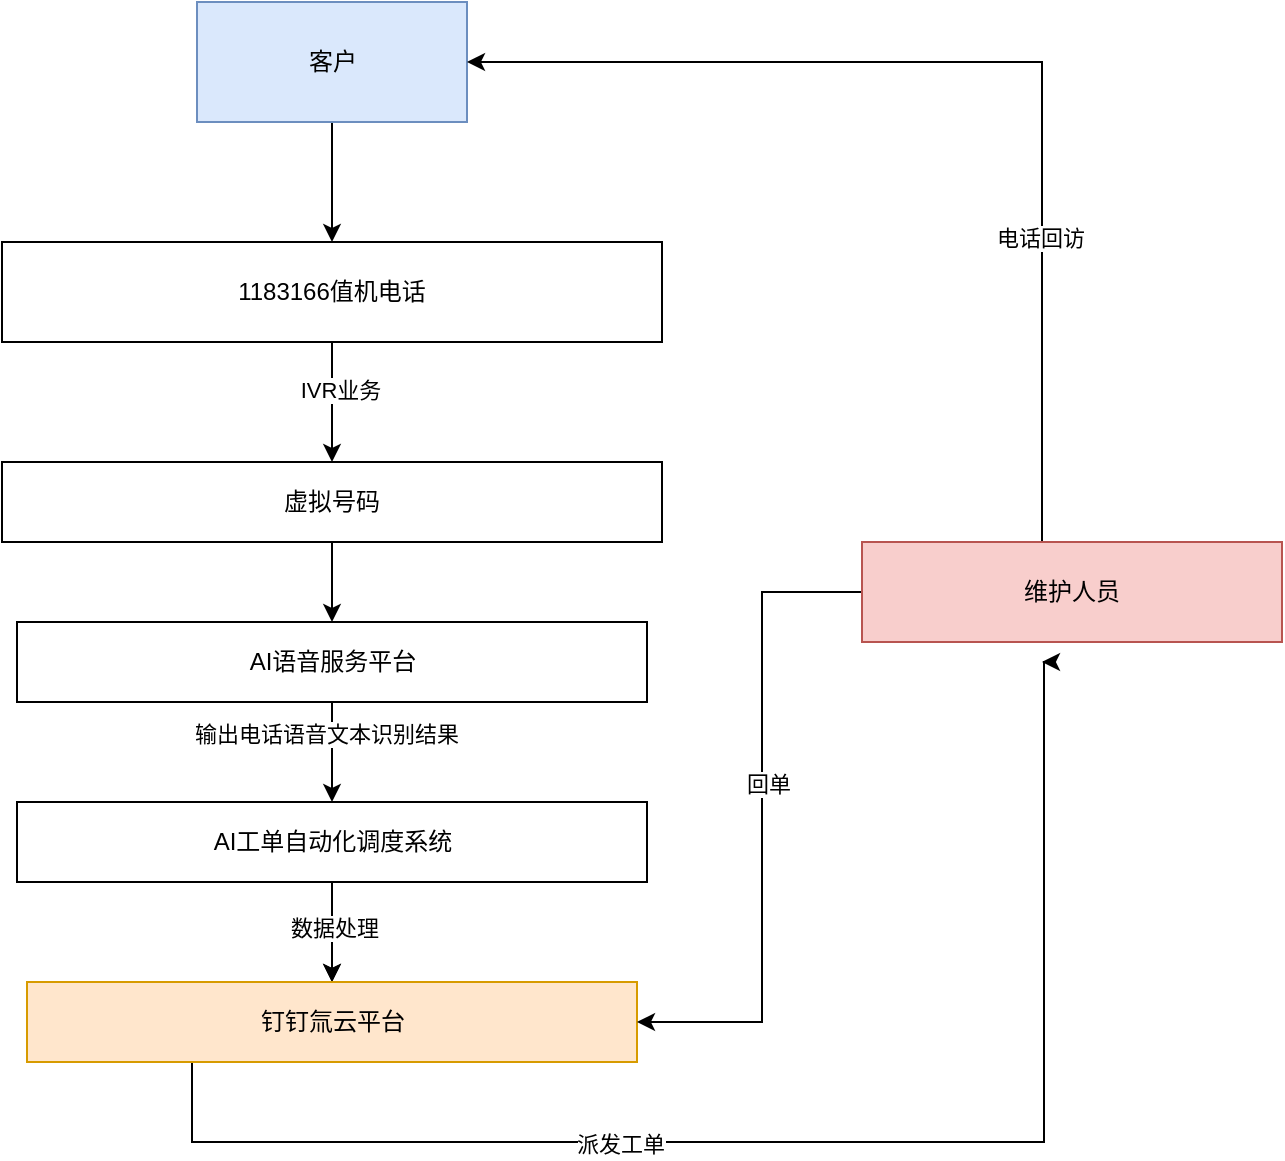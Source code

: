 <mxfile version="26.0.16">
  <diagram name="第 1 页" id="fc2qWwKT_eQD3knXw0V4">
    <mxGraphModel dx="2074" dy="1116" grid="1" gridSize="10" guides="1" tooltips="1" connect="1" arrows="1" fold="1" page="1" pageScale="1" pageWidth="827" pageHeight="1169" math="0" shadow="0">
      <root>
        <mxCell id="0" />
        <mxCell id="1" parent="0" />
        <mxCell id="4X-aNIErhXsaIUGD21-c-5" value="" style="edgeStyle=orthogonalEdgeStyle;rounded=0;orthogonalLoop=1;jettySize=auto;html=1;" edge="1" parent="1" source="4X-aNIErhXsaIUGD21-c-2" target="4X-aNIErhXsaIUGD21-c-4">
          <mxGeometry relative="1" as="geometry" />
        </mxCell>
        <mxCell id="4X-aNIErhXsaIUGD21-c-6" value="IVR业务" style="edgeLabel;html=1;align=center;verticalAlign=middle;resizable=0;points=[];" vertex="1" connectable="0" parent="4X-aNIErhXsaIUGD21-c-5">
          <mxGeometry x="-0.2" y="4" relative="1" as="geometry">
            <mxPoint as="offset" />
          </mxGeometry>
        </mxCell>
        <mxCell id="4X-aNIErhXsaIUGD21-c-2" value="1183166值机电话" style="rounded=0;whiteSpace=wrap;html=1;verticalAlign=middle;" vertex="1" parent="1">
          <mxGeometry x="30" y="160" width="330" height="50" as="geometry" />
        </mxCell>
        <mxCell id="4X-aNIErhXsaIUGD21-c-7" value="" style="edgeStyle=orthogonalEdgeStyle;rounded=0;orthogonalLoop=1;jettySize=auto;html=1;" edge="1" parent="1" source="4X-aNIErhXsaIUGD21-c-3" target="4X-aNIErhXsaIUGD21-c-2">
          <mxGeometry relative="1" as="geometry" />
        </mxCell>
        <mxCell id="4X-aNIErhXsaIUGD21-c-3" value="客户" style="rounded=0;whiteSpace=wrap;html=1;fillColor=#dae8fc;strokeColor=#6c8ebf;" vertex="1" parent="1">
          <mxGeometry x="127.5" y="40" width="135" height="60" as="geometry" />
        </mxCell>
        <mxCell id="4X-aNIErhXsaIUGD21-c-9" value="" style="edgeStyle=orthogonalEdgeStyle;rounded=0;orthogonalLoop=1;jettySize=auto;html=1;" edge="1" parent="1" source="4X-aNIErhXsaIUGD21-c-4" target="4X-aNIErhXsaIUGD21-c-8">
          <mxGeometry relative="1" as="geometry" />
        </mxCell>
        <mxCell id="4X-aNIErhXsaIUGD21-c-4" value="虚拟号码" style="rounded=0;whiteSpace=wrap;html=1;" vertex="1" parent="1">
          <mxGeometry x="30" y="270" width="330" height="40" as="geometry" />
        </mxCell>
        <mxCell id="4X-aNIErhXsaIUGD21-c-13" value="" style="edgeStyle=orthogonalEdgeStyle;rounded=0;orthogonalLoop=1;jettySize=auto;html=1;" edge="1" parent="1" source="4X-aNIErhXsaIUGD21-c-8" target="4X-aNIErhXsaIUGD21-c-12">
          <mxGeometry relative="1" as="geometry" />
        </mxCell>
        <mxCell id="4X-aNIErhXsaIUGD21-c-16" value="输出电话语音文本识别结果" style="edgeLabel;html=1;align=center;verticalAlign=middle;resizable=0;points=[];" vertex="1" connectable="0" parent="4X-aNIErhXsaIUGD21-c-13">
          <mxGeometry x="-0.36" y="-3" relative="1" as="geometry">
            <mxPoint as="offset" />
          </mxGeometry>
        </mxCell>
        <mxCell id="4X-aNIErhXsaIUGD21-c-8" value="AI语音服务平台" style="rounded=0;whiteSpace=wrap;html=1;" vertex="1" parent="1">
          <mxGeometry x="37.5" y="350" width="315" height="40" as="geometry" />
        </mxCell>
        <mxCell id="4X-aNIErhXsaIUGD21-c-15" value="" style="edgeStyle=orthogonalEdgeStyle;rounded=0;orthogonalLoop=1;jettySize=auto;html=1;" edge="1" parent="1" source="4X-aNIErhXsaIUGD21-c-12" target="4X-aNIErhXsaIUGD21-c-14">
          <mxGeometry relative="1" as="geometry" />
        </mxCell>
        <mxCell id="4X-aNIErhXsaIUGD21-c-17" value="" style="edgeStyle=orthogonalEdgeStyle;rounded=0;orthogonalLoop=1;jettySize=auto;html=1;" edge="1" parent="1" source="4X-aNIErhXsaIUGD21-c-12" target="4X-aNIErhXsaIUGD21-c-14">
          <mxGeometry relative="1" as="geometry" />
        </mxCell>
        <mxCell id="4X-aNIErhXsaIUGD21-c-18" value="数据处理" style="edgeLabel;html=1;align=center;verticalAlign=middle;resizable=0;points=[];" vertex="1" connectable="0" parent="4X-aNIErhXsaIUGD21-c-17">
          <mxGeometry x="-0.08" y="1" relative="1" as="geometry">
            <mxPoint as="offset" />
          </mxGeometry>
        </mxCell>
        <mxCell id="4X-aNIErhXsaIUGD21-c-12" value="AI工单自动化调度系统" style="rounded=0;whiteSpace=wrap;html=1;" vertex="1" parent="1">
          <mxGeometry x="37.5" y="440" width="315" height="40" as="geometry" />
        </mxCell>
        <mxCell id="4X-aNIErhXsaIUGD21-c-33" style="edgeStyle=orthogonalEdgeStyle;rounded=0;orthogonalLoop=1;jettySize=auto;html=1;exitX=0.5;exitY=1;exitDx=0;exitDy=0;" edge="1" parent="1">
          <mxGeometry relative="1" as="geometry">
            <mxPoint x="550" y="370" as="targetPoint" />
            <mxPoint x="125" y="570" as="sourcePoint" />
            <Array as="points">
              <mxPoint x="125" y="610" />
              <mxPoint x="551" y="610" />
            </Array>
          </mxGeometry>
        </mxCell>
        <mxCell id="4X-aNIErhXsaIUGD21-c-34" value="派发工单" style="edgeLabel;html=1;align=center;verticalAlign=middle;resizable=0;points=[];" vertex="1" connectable="0" parent="4X-aNIErhXsaIUGD21-c-33">
          <mxGeometry x="-0.281" y="-1" relative="1" as="geometry">
            <mxPoint as="offset" />
          </mxGeometry>
        </mxCell>
        <mxCell id="4X-aNIErhXsaIUGD21-c-14" value="钉钉氚云平台" style="whiteSpace=wrap;html=1;rounded=0;fillColor=#ffe6cc;strokeColor=#d79b00;" vertex="1" parent="1">
          <mxGeometry x="42.5" y="530" width="305" height="40" as="geometry" />
        </mxCell>
        <mxCell id="4X-aNIErhXsaIUGD21-c-21" style="edgeStyle=orthogonalEdgeStyle;rounded=0;orthogonalLoop=1;jettySize=auto;html=1;entryX=1;entryY=0.5;entryDx=0;entryDy=0;" edge="1" parent="1" source="4X-aNIErhXsaIUGD21-c-20" target="4X-aNIErhXsaIUGD21-c-3">
          <mxGeometry relative="1" as="geometry">
            <Array as="points">
              <mxPoint x="550" y="70" />
            </Array>
          </mxGeometry>
        </mxCell>
        <mxCell id="4X-aNIErhXsaIUGD21-c-22" value="电话回访" style="edgeLabel;html=1;align=center;verticalAlign=middle;resizable=0;points=[];" vertex="1" connectable="0" parent="4X-aNIErhXsaIUGD21-c-21">
          <mxGeometry x="-0.421" y="1" relative="1" as="geometry">
            <mxPoint as="offset" />
          </mxGeometry>
        </mxCell>
        <mxCell id="4X-aNIErhXsaIUGD21-c-27" style="edgeStyle=orthogonalEdgeStyle;rounded=0;orthogonalLoop=1;jettySize=auto;html=1;exitX=0;exitY=0.5;exitDx=0;exitDy=0;entryX=1;entryY=0.5;entryDx=0;entryDy=0;" edge="1" parent="1" source="4X-aNIErhXsaIUGD21-c-20" target="4X-aNIErhXsaIUGD21-c-14">
          <mxGeometry relative="1" as="geometry">
            <mxPoint x="460" y="550" as="targetPoint" />
            <Array as="points">
              <mxPoint x="410" y="335" />
              <mxPoint x="410" y="550" />
            </Array>
          </mxGeometry>
        </mxCell>
        <mxCell id="4X-aNIErhXsaIUGD21-c-28" value="回单" style="edgeLabel;html=1;align=center;verticalAlign=middle;resizable=0;points=[];" vertex="1" connectable="0" parent="4X-aNIErhXsaIUGD21-c-27">
          <mxGeometry x="-0.11" y="3" relative="1" as="geometry">
            <mxPoint as="offset" />
          </mxGeometry>
        </mxCell>
        <mxCell id="4X-aNIErhXsaIUGD21-c-20" value="维护人员" style="rounded=0;whiteSpace=wrap;html=1;fillColor=#f8cecc;strokeColor=#b85450;" vertex="1" parent="1">
          <mxGeometry x="460" y="310" width="210" height="50" as="geometry" />
        </mxCell>
      </root>
    </mxGraphModel>
  </diagram>
</mxfile>
